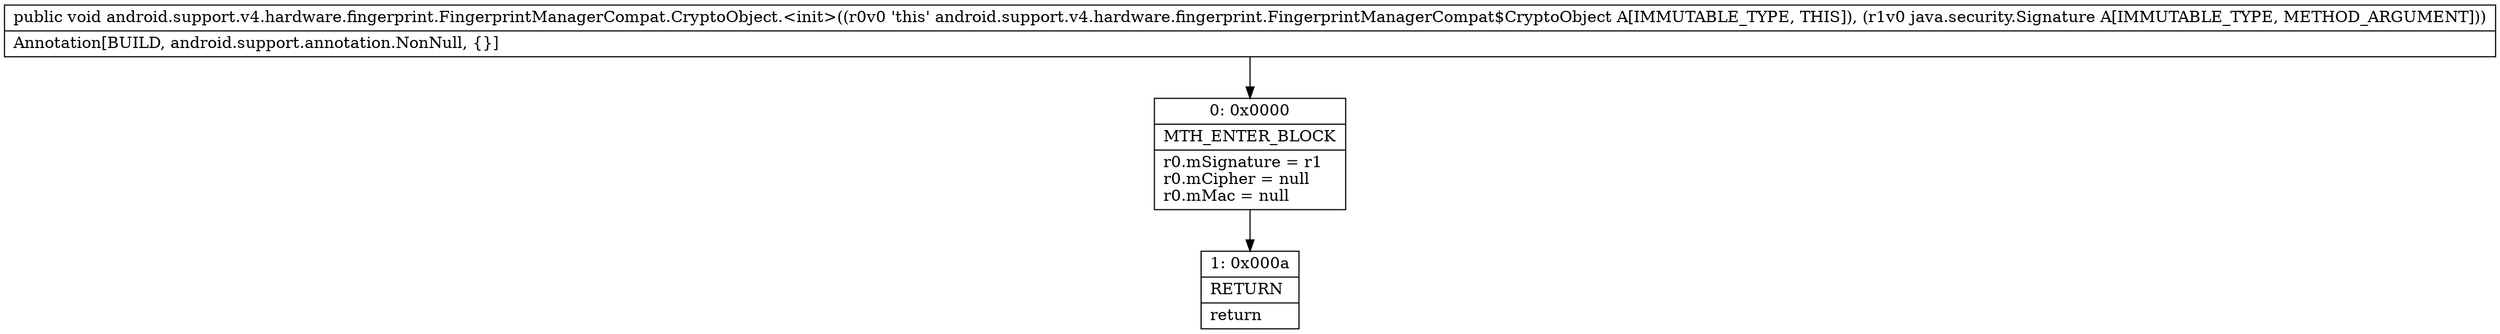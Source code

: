 digraph "CFG forandroid.support.v4.hardware.fingerprint.FingerprintManagerCompat.CryptoObject.\<init\>(Ljava\/security\/Signature;)V" {
Node_0 [shape=record,label="{0\:\ 0x0000|MTH_ENTER_BLOCK\l|r0.mSignature = r1\lr0.mCipher = null\lr0.mMac = null\l}"];
Node_1 [shape=record,label="{1\:\ 0x000a|RETURN\l|return\l}"];
MethodNode[shape=record,label="{public void android.support.v4.hardware.fingerprint.FingerprintManagerCompat.CryptoObject.\<init\>((r0v0 'this' android.support.v4.hardware.fingerprint.FingerprintManagerCompat$CryptoObject A[IMMUTABLE_TYPE, THIS]), (r1v0 java.security.Signature A[IMMUTABLE_TYPE, METHOD_ARGUMENT]))  | Annotation[BUILD, android.support.annotation.NonNull, \{\}]\l}"];
MethodNode -> Node_0;
Node_0 -> Node_1;
}

